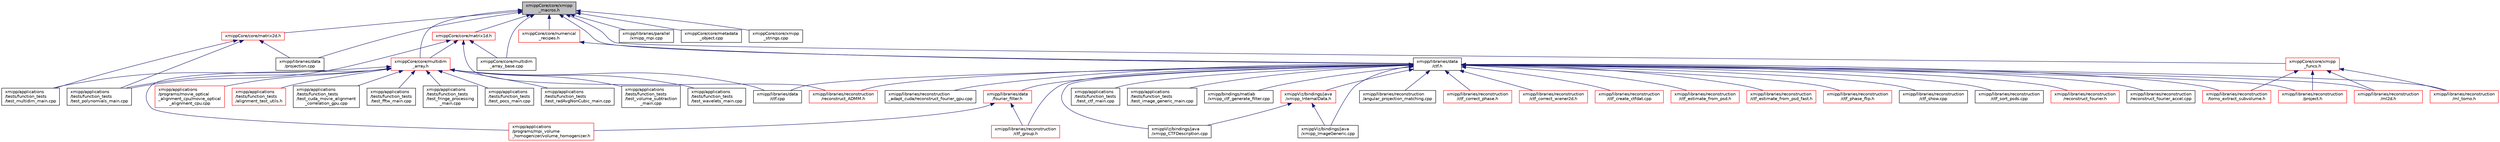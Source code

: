 digraph "xmippCore/core/xmipp_macros.h"
{
  edge [fontname="Helvetica",fontsize="10",labelfontname="Helvetica",labelfontsize="10"];
  node [fontname="Helvetica",fontsize="10",shape=record];
  Node3 [label="xmippCore/core/xmipp\l_macros.h",height=0.2,width=0.4,color="black", fillcolor="grey75", style="filled", fontcolor="black"];
  Node3 -> Node4 [dir="back",color="midnightblue",fontsize="10",style="solid",fontname="Helvetica"];
  Node4 [label="xmipp/libraries/data\l/ctf.h",height=0.2,width=0.4,color="black", fillcolor="white", style="filled",URL="$ctf_8h.html"];
  Node4 -> Node5 [dir="back",color="midnightblue",fontsize="10",style="solid",fontname="Helvetica"];
  Node5 [label="xmipp/applications\l/tests/function_tests\l/test_ctf_main.cpp",height=0.2,width=0.4,color="black", fillcolor="white", style="filled",URL="$test__ctf__main_8cpp.html"];
  Node4 -> Node6 [dir="back",color="midnightblue",fontsize="10",style="solid",fontname="Helvetica"];
  Node6 [label="xmipp/applications\l/tests/function_tests\l/test_image_generic_main.cpp",height=0.2,width=0.4,color="black", fillcolor="white", style="filled",URL="$test__image__generic__main_8cpp.html"];
  Node4 -> Node7 [dir="back",color="midnightblue",fontsize="10",style="solid",fontname="Helvetica"];
  Node7 [label="xmipp/bindings/matlab\l/xmipp_ctf_generate_filter.cpp",height=0.2,width=0.4,color="black", fillcolor="white", style="filled",URL="$xmipp__ctf__generate__filter_8cpp.html"];
  Node4 -> Node8 [dir="back",color="midnightblue",fontsize="10",style="solid",fontname="Helvetica"];
  Node8 [label="xmipp/libraries/data\l/ctf.cpp",height=0.2,width=0.4,color="black", fillcolor="white", style="filled",URL="$ctf_8cpp.html"];
  Node4 -> Node9 [dir="back",color="midnightblue",fontsize="10",style="solid",fontname="Helvetica"];
  Node9 [label="xmipp/libraries/data\l/fourier_filter.h",height=0.2,width=0.4,color="red", fillcolor="white", style="filled",URL="$fourier__filter_8h.html"];
  Node9 -> Node10 [dir="back",color="midnightblue",fontsize="10",style="solid",fontname="Helvetica"];
  Node10 [label="xmipp/applications\l/programs/mpi_volume\l_homogenizer/volume_homogenizer.h",height=0.2,width=0.4,color="red", fillcolor="white", style="filled",URL="$volume__homogenizer_8h.html"];
  Node9 -> Node39 [dir="back",color="midnightblue",fontsize="10",style="solid",fontname="Helvetica"];
  Node39 [label="xmipp/libraries/reconstruction\l/ctf_group.h",height=0.2,width=0.4,color="red", fillcolor="white", style="filled",URL="$ctf__group_8h.html"];
  Node4 -> Node91 [dir="back",color="midnightblue",fontsize="10",style="solid",fontname="Helvetica"];
  Node91 [label="xmipp/libraries/reconstruction\l/angular_projection_matching.cpp",height=0.2,width=0.4,color="black", fillcolor="white", style="filled",URL="$angular__projection__matching_8cpp.html"];
  Node4 -> Node92 [dir="back",color="midnightblue",fontsize="10",style="solid",fontname="Helvetica"];
  Node92 [label="xmipp/libraries/reconstruction\l/project.h",height=0.2,width=0.4,color="red", fillcolor="white", style="filled",URL="$project_8h.html"];
  Node4 -> Node117 [dir="back",color="midnightblue",fontsize="10",style="solid",fontname="Helvetica"];
  Node117 [label="xmipp/libraries/reconstruction\l/ctf_correct_phase.h",height=0.2,width=0.4,color="red", fillcolor="white", style="filled",URL="$ctf__correct__phase_8h.html"];
  Node4 -> Node121 [dir="back",color="midnightblue",fontsize="10",style="solid",fontname="Helvetica"];
  Node121 [label="xmipp/libraries/reconstruction\l/ctf_correct_wiener2d.h",height=0.2,width=0.4,color="red", fillcolor="white", style="filled",URL="$ctf__correct__wiener2d_8h.html"];
  Node4 -> Node125 [dir="back",color="midnightblue",fontsize="10",style="solid",fontname="Helvetica"];
  Node125 [label="xmipp/libraries/reconstruction\l/ctf_create_ctfdat.cpp",height=0.2,width=0.4,color="red", fillcolor="white", style="filled",URL="$ctf__create__ctfdat_8cpp.html"];
  Node4 -> Node127 [dir="back",color="midnightblue",fontsize="10",style="solid",fontname="Helvetica"];
  Node127 [label="xmipp/libraries/reconstruction\l/ctf_estimate_from_psd.h",height=0.2,width=0.4,color="red", fillcolor="white", style="filled",URL="$ctf__estimate__from__psd_8h.html"];
  Node4 -> Node141 [dir="back",color="midnightblue",fontsize="10",style="solid",fontname="Helvetica"];
  Node141 [label="xmipp/libraries/reconstruction\l/ctf_estimate_from_psd_fast.h",height=0.2,width=0.4,color="red", fillcolor="white", style="filled",URL="$ctf__estimate__from__psd__fast_8h.html"];
  Node4 -> Node39 [dir="back",color="midnightblue",fontsize="10",style="solid",fontname="Helvetica"];
  Node4 -> Node143 [dir="back",color="midnightblue",fontsize="10",style="solid",fontname="Helvetica"];
  Node143 [label="xmipp/libraries/reconstruction\l/ctf_phase_flip.h",height=0.2,width=0.4,color="red", fillcolor="white", style="filled",URL="$ctf__phase__flip_8h.html"];
  Node4 -> Node147 [dir="back",color="midnightblue",fontsize="10",style="solid",fontname="Helvetica"];
  Node147 [label="xmipp/libraries/reconstruction\l/ctf_show.cpp",height=0.2,width=0.4,color="black", fillcolor="white", style="filled",URL="$ctf__show_8cpp.html"];
  Node4 -> Node148 [dir="back",color="midnightblue",fontsize="10",style="solid",fontname="Helvetica"];
  Node148 [label="xmipp/libraries/reconstruction\l/ctf_sort_psds.cpp",height=0.2,width=0.4,color="black", fillcolor="white", style="filled",URL="$ctf__sort__psds_8cpp.html"];
  Node4 -> Node149 [dir="back",color="midnightblue",fontsize="10",style="solid",fontname="Helvetica"];
  Node149 [label="xmipp/libraries/reconstruction\l/reconstruct_fourier.h",height=0.2,width=0.4,color="red", fillcolor="white", style="filled",URL="$reconstruct__fourier_8h.html"];
  Node4 -> Node156 [dir="back",color="midnightblue",fontsize="10",style="solid",fontname="Helvetica"];
  Node156 [label="xmipp/libraries/reconstruction\l/ml2d.h",height=0.2,width=0.4,color="red", fillcolor="white", style="filled",URL="$ml2d_8h.html"];
  Node4 -> Node171 [dir="back",color="midnightblue",fontsize="10",style="solid",fontname="Helvetica"];
  Node171 [label="xmipp/libraries/reconstruction\l/ml_tomo.h",height=0.2,width=0.4,color="red", fillcolor="white", style="filled",URL="$ml__tomo_8h.html"];
  Node4 -> Node174 [dir="back",color="midnightblue",fontsize="10",style="solid",fontname="Helvetica"];
  Node174 [label="xmipp/libraries/reconstruction\l/reconstruct_ADMM.h",height=0.2,width=0.4,color="red", fillcolor="white", style="filled",URL="$reconstruct__ADMM_8h.html"];
  Node4 -> Node180 [dir="back",color="midnightblue",fontsize="10",style="solid",fontname="Helvetica"];
  Node180 [label="xmipp/libraries/reconstruction\l/reconstruct_fourier_accel.cpp",height=0.2,width=0.4,color="black", fillcolor="white", style="filled",URL="$reconstruct__fourier__accel_8cpp.html"];
  Node4 -> Node181 [dir="back",color="midnightblue",fontsize="10",style="solid",fontname="Helvetica"];
  Node181 [label="xmipp/libraries/reconstruction\l/tomo_extract_subvolume.h",height=0.2,width=0.4,color="red", fillcolor="white", style="filled",URL="$tomo__extract__subvolume_8h.html"];
  Node4 -> Node185 [dir="back",color="midnightblue",fontsize="10",style="solid",fontname="Helvetica"];
  Node185 [label="xmipp/libraries/reconstruction\l_adapt_cuda/reconstruct_fourier_gpu.cpp",height=0.2,width=0.4,color="black", fillcolor="white", style="filled",URL="$reconstruct__fourier__gpu_8cpp.html"];
  Node4 -> Node186 [dir="back",color="midnightblue",fontsize="10",style="solid",fontname="Helvetica"];
  Node186 [label="xmippViz/bindings/java\l/xmipp_InternalData.h",height=0.2,width=0.4,color="red", fillcolor="white", style="filled",URL="$xmipp__InternalData_8h.html"];
  Node186 -> Node187 [dir="back",color="midnightblue",fontsize="10",style="solid",fontname="Helvetica"];
  Node187 [label="xmippViz/bindings/java\l/xmipp_CTFDescription.cpp",height=0.2,width=0.4,color="black", fillcolor="white", style="filled",URL="$xmipp__CTFDescription_8cpp.html"];
  Node186 -> Node188 [dir="back",color="midnightblue",fontsize="10",style="solid",fontname="Helvetica"];
  Node188 [label="xmippViz/bindings/java\l/xmipp_ImageGeneric.cpp",height=0.2,width=0.4,color="black", fillcolor="white", style="filled",URL="$xmipp__ImageGeneric_8cpp.html"];
  Node4 -> Node187 [dir="back",color="midnightblue",fontsize="10",style="solid",fontname="Helvetica"];
  Node4 -> Node188 [dir="back",color="midnightblue",fontsize="10",style="solid",fontname="Helvetica"];
  Node3 -> Node195 [dir="back",color="midnightblue",fontsize="10",style="solid",fontname="Helvetica"];
  Node195 [label="xmipp/libraries/data\l/projection.cpp",height=0.2,width=0.4,color="black", fillcolor="white", style="filled",URL="$projection_8cpp.html"];
  Node3 -> Node196 [dir="back",color="midnightblue",fontsize="10",style="solid",fontname="Helvetica"];
  Node196 [label="xmipp/libraries/parallel\l/xmipp_mpi.cpp",height=0.2,width=0.4,color="black", fillcolor="white", style="filled",URL="$xmipp__mpi_8cpp.html"];
  Node3 -> Node197 [dir="back",color="midnightblue",fontsize="10",style="solid",fontname="Helvetica"];
  Node197 [label="xmippCore/core/multidim\l_array.h",height=0.2,width=0.4,color="red", fillcolor="white", style="filled",URL="$multidim__array_8h.html"];
  Node197 -> Node198 [dir="back",color="midnightblue",fontsize="10",style="solid",fontname="Helvetica"];
  Node198 [label="xmipp/applications\l/programs/movie_optical\l_alignment_cpu/movie_optical\l_alignment_cpu.cpp",height=0.2,width=0.4,color="red", fillcolor="white", style="filled",URL="$movie__optical__alignment__cpu_8cpp.html"];
  Node197 -> Node10 [dir="back",color="midnightblue",fontsize="10",style="solid",fontname="Helvetica"];
  Node197 -> Node200 [dir="back",color="midnightblue",fontsize="10",style="solid",fontname="Helvetica"];
  Node200 [label="xmipp/applications\l/tests/function_tests\l/alignment_test_utils.h",height=0.2,width=0.4,color="red", fillcolor="white", style="filled",URL="$alignment__test__utils_8h.html"];
  Node197 -> Node210 [dir="back",color="midnightblue",fontsize="10",style="solid",fontname="Helvetica"];
  Node210 [label="xmipp/applications\l/tests/function_tests\l/test_cuda_movie_alignment\l_correlation_gpu.cpp",height=0.2,width=0.4,color="black", fillcolor="white", style="filled",URL="$test__cuda__movie__alignment__correlation__gpu_8cpp.html"];
  Node197 -> Node211 [dir="back",color="midnightblue",fontsize="10",style="solid",fontname="Helvetica"];
  Node211 [label="xmipp/applications\l/tests/function_tests\l/test_fftw_main.cpp",height=0.2,width=0.4,color="black", fillcolor="white", style="filled",URL="$test__fftw__main_8cpp.html"];
  Node197 -> Node212 [dir="back",color="midnightblue",fontsize="10",style="solid",fontname="Helvetica"];
  Node212 [label="xmipp/applications\l/tests/function_tests\l/test_fringe_processing\l_main.cpp",height=0.2,width=0.4,color="black", fillcolor="white", style="filled",URL="$test__fringe__processing__main_8cpp.html"];
  Node197 -> Node213 [dir="back",color="midnightblue",fontsize="10",style="solid",fontname="Helvetica"];
  Node213 [label="xmipp/applications\l/tests/function_tests\l/test_multidim_main.cpp",height=0.2,width=0.4,color="black", fillcolor="white", style="filled",URL="$test__multidim__main_8cpp.html"];
  Node197 -> Node84 [dir="back",color="midnightblue",fontsize="10",style="solid",fontname="Helvetica"];
  Node84 [label="xmipp/applications\l/tests/function_tests\l/test_pocs_main.cpp",height=0.2,width=0.4,color="black", fillcolor="white", style="filled",URL="$test__pocs__main_8cpp.html"];
  Node197 -> Node214 [dir="back",color="midnightblue",fontsize="10",style="solid",fontname="Helvetica"];
  Node214 [label="xmipp/applications\l/tests/function_tests\l/test_polynomials_main.cpp",height=0.2,width=0.4,color="black", fillcolor="white", style="filled",URL="$test__polynomials__main_8cpp.html"];
  Node197 -> Node215 [dir="back",color="midnightblue",fontsize="10",style="solid",fontname="Helvetica"];
  Node215 [label="xmipp/applications\l/tests/function_tests\l/test_radAvgNonCubic_main.cpp",height=0.2,width=0.4,color="black", fillcolor="white", style="filled",URL="$test__radAvgNonCubic__main_8cpp.html"];
  Node197 -> Node85 [dir="back",color="midnightblue",fontsize="10",style="solid",fontname="Helvetica"];
  Node85 [label="xmipp/applications\l/tests/function_tests\l/test_volume_subtraction\l_main.cpp",height=0.2,width=0.4,color="black", fillcolor="white", style="filled",URL="$test__volume__subtraction__main_8cpp.html"];
  Node197 -> Node216 [dir="back",color="midnightblue",fontsize="10",style="solid",fontname="Helvetica"];
  Node216 [label="xmipp/applications\l/tests/function_tests\l/test_wavelets_main.cpp",height=0.2,width=0.4,color="black", fillcolor="white", style="filled",URL="$test__wavelets__main_8cpp.html"];
  Node197 -> Node8 [dir="back",color="midnightblue",fontsize="10",style="solid",fontname="Helvetica"];
  Node3 -> Node769 [dir="back",color="midnightblue",fontsize="10",style="solid",fontname="Helvetica"];
  Node769 [label="xmippCore/core/matrix1d.h",height=0.2,width=0.4,color="red", fillcolor="white", style="filled",URL="$matrix1d_8h.html"];
  Node769 -> Node214 [dir="back",color="midnightblue",fontsize="10",style="solid",fontname="Helvetica"];
  Node769 -> Node174 [dir="back",color="midnightblue",fontsize="10",style="solid",fontname="Helvetica"];
  Node769 -> Node197 [dir="back",color="midnightblue",fontsize="10",style="solid",fontname="Helvetica"];
  Node769 -> Node839 [dir="back",color="midnightblue",fontsize="10",style="solid",fontname="Helvetica"];
  Node839 [label="xmippCore/core/multidim\l_array_base.cpp",height=0.2,width=0.4,color="black", fillcolor="white", style="filled",URL="$multidim__array__base_8cpp.html"];
  Node3 -> Node843 [dir="back",color="midnightblue",fontsize="10",style="solid",fontname="Helvetica"];
  Node843 [label="xmippCore/core/xmipp\l_funcs.h",height=0.2,width=0.4,color="red", fillcolor="white", style="filled",URL="$xmipp__funcs_8h.html"];
  Node843 -> Node92 [dir="back",color="midnightblue",fontsize="10",style="solid",fontname="Helvetica"];
  Node843 -> Node156 [dir="back",color="midnightblue",fontsize="10",style="solid",fontname="Helvetica"];
  Node843 -> Node171 [dir="back",color="midnightblue",fontsize="10",style="solid",fontname="Helvetica"];
  Node843 -> Node181 [dir="back",color="midnightblue",fontsize="10",style="solid",fontname="Helvetica"];
  Node3 -> Node888 [dir="back",color="midnightblue",fontsize="10",style="solid",fontname="Helvetica"];
  Node888 [label="xmippCore/core/matrix2d.h",height=0.2,width=0.4,color="red", fillcolor="white", style="filled",URL="$matrix2d_8h.html"];
  Node888 -> Node213 [dir="back",color="midnightblue",fontsize="10",style="solid",fontname="Helvetica"];
  Node888 -> Node214 [dir="back",color="midnightblue",fontsize="10",style="solid",fontname="Helvetica"];
  Node888 -> Node195 [dir="back",color="midnightblue",fontsize="10",style="solid",fontname="Helvetica"];
  Node3 -> Node894 [dir="back",color="midnightblue",fontsize="10",style="solid",fontname="Helvetica"];
  Node894 [label="xmippCore/core/numerical\l_recipes.h",height=0.2,width=0.4,color="red", fillcolor="white", style="filled",URL="$numerical__recipes_8h.html"];
  Node894 -> Node4 [dir="back",color="midnightblue",fontsize="10",style="solid",fontname="Helvetica"];
  Node3 -> Node896 [dir="back",color="midnightblue",fontsize="10",style="solid",fontname="Helvetica"];
  Node896 [label="xmippCore/core/metadata\l_object.cpp",height=0.2,width=0.4,color="black", fillcolor="white", style="filled",URL="$metadata__object_8cpp.html"];
  Node3 -> Node839 [dir="back",color="midnightblue",fontsize="10",style="solid",fontname="Helvetica"];
  Node3 -> Node897 [dir="back",color="midnightblue",fontsize="10",style="solid",fontname="Helvetica"];
  Node897 [label="xmippCore/core/xmipp\l_strings.cpp",height=0.2,width=0.4,color="black", fillcolor="white", style="filled",URL="$xmipp__strings_8cpp.html"];
}

